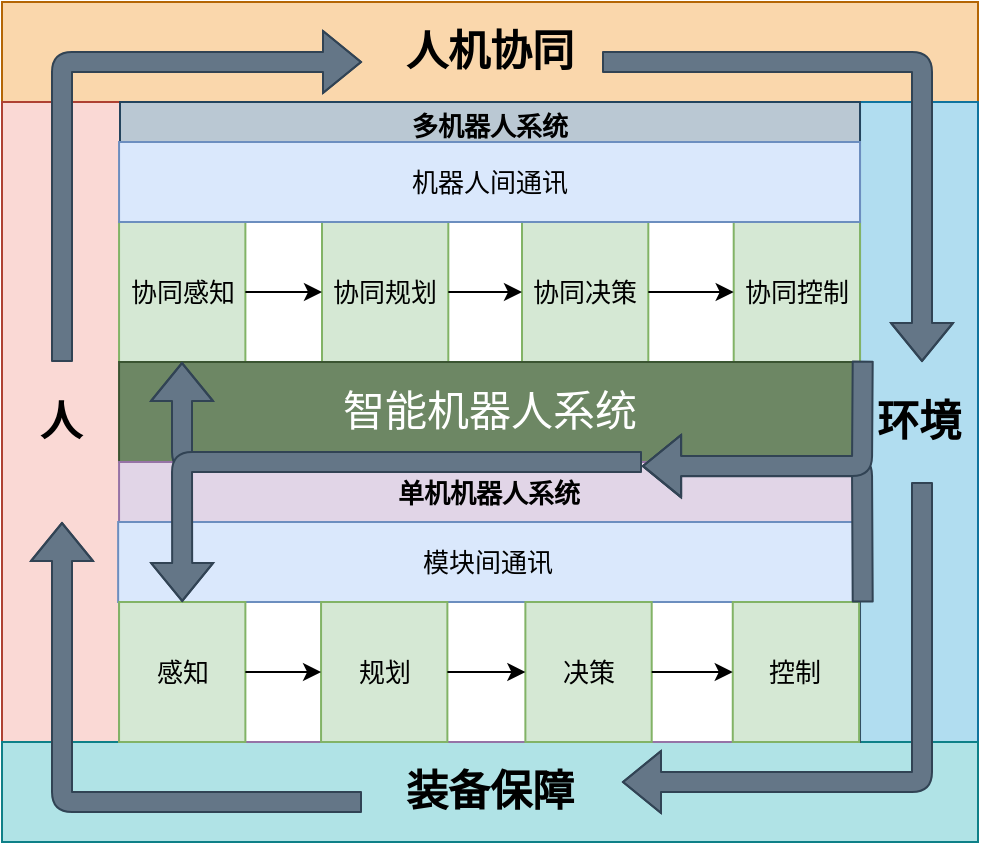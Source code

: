 <mxfile version="14.8.6" type="github">
  <diagram id="m3MYUzCz0QOP30OFy1lc" name="Page-1">
    <mxGraphModel dx="1044" dy="574" grid="1" gridSize="10" guides="1" tooltips="1" connect="1" arrows="1" fold="1" page="1" pageScale="1" pageWidth="1169" pageHeight="827" math="0" shadow="0">
      <root>
        <mxCell id="0" />
        <mxCell id="1" parent="0" />
        <mxCell id="BDHvIKGZSGZF9wM_z3tD-108" value="" style="group" vertex="1" connectable="0" parent="1">
          <mxGeometry x="40" y="40" width="488" height="420" as="geometry" />
        </mxCell>
        <mxCell id="BDHvIKGZSGZF9wM_z3tD-64" value="" style="group;fontFamily=Georgia;" vertex="1" connectable="0" parent="BDHvIKGZSGZF9wM_z3tD-108">
          <mxGeometry width="488" height="420" as="geometry" />
        </mxCell>
        <mxCell id="BDHvIKGZSGZF9wM_z3tD-14" value="人机协同" style="rounded=0;whiteSpace=wrap;html=1;fillColor=#fad7ac;strokeColor=#b46504;fontSize=21;fontStyle=1;fontFamily=Georgia;" vertex="1" parent="BDHvIKGZSGZF9wM_z3tD-64">
          <mxGeometry width="488" height="50" as="geometry" />
        </mxCell>
        <mxCell id="BDHvIKGZSGZF9wM_z3tD-56" value="环境" style="rounded=0;whiteSpace=wrap;html=1;fillColor=#b1ddf0;strokeColor=#10739e;fontSize=21;fontStyle=1;fontFamily=Georgia;" vertex="1" parent="BDHvIKGZSGZF9wM_z3tD-64">
          <mxGeometry x="429" y="50" width="59" height="320" as="geometry" />
        </mxCell>
        <mxCell id="BDHvIKGZSGZF9wM_z3tD-57" value="人" style="rounded=0;whiteSpace=wrap;html=1;fillColor=#fad9d5;strokeColor=#ae4132;fontSize=21;fontStyle=1;fontFamily=Georgia;" vertex="1" parent="BDHvIKGZSGZF9wM_z3tD-64">
          <mxGeometry y="50" width="59" height="320" as="geometry" />
        </mxCell>
        <mxCell id="BDHvIKGZSGZF9wM_z3tD-62" value="装备保障" style="rounded=0;whiteSpace=wrap;html=1;fillColor=#b0e3e6;strokeColor=#0e8088;fontSize=21;fontStyle=1;fontFamily=Georgia;" vertex="1" parent="BDHvIKGZSGZF9wM_z3tD-64">
          <mxGeometry y="370" width="488" height="50" as="geometry" />
        </mxCell>
        <mxCell id="BDHvIKGZSGZF9wM_z3tD-52" value="多机器人系统" style="swimlane;fillColor=#bac8d3;strokeColor=#23445d;fontSize=13;fontFamily=Georgia;" vertex="1" parent="BDHvIKGZSGZF9wM_z3tD-64">
          <mxGeometry x="59" y="50" width="370.01" height="320" as="geometry" />
        </mxCell>
        <mxCell id="BDHvIKGZSGZF9wM_z3tD-25" value="协同感知" style="rounded=0;whiteSpace=wrap;html=1;fillColor=#d5e8d4;strokeColor=#82b366;fontSize=13;fontFamily=Georgia;" vertex="1" parent="BDHvIKGZSGZF9wM_z3tD-52">
          <mxGeometry x="-0.47" y="60" width="63.16" height="70" as="geometry" />
        </mxCell>
        <mxCell id="BDHvIKGZSGZF9wM_z3tD-26" value="协同规划" style="rounded=0;whiteSpace=wrap;html=1;fillColor=#d5e8d4;strokeColor=#82b366;fontSize=13;fontFamily=Georgia;" vertex="1" parent="BDHvIKGZSGZF9wM_z3tD-52">
          <mxGeometry x="101" y="60" width="63.16" height="70" as="geometry" />
        </mxCell>
        <mxCell id="BDHvIKGZSGZF9wM_z3tD-27" style="edgeStyle=orthogonalEdgeStyle;rounded=0;orthogonalLoop=1;jettySize=auto;html=1;exitX=1;exitY=0.5;exitDx=0;exitDy=0;entryX=0;entryY=0.5;entryDx=0;entryDy=0;fontSize=13;fontFamily=Georgia;" edge="1" parent="BDHvIKGZSGZF9wM_z3tD-52" source="BDHvIKGZSGZF9wM_z3tD-25" target="BDHvIKGZSGZF9wM_z3tD-26">
          <mxGeometry x="340" y="100" as="geometry" />
        </mxCell>
        <mxCell id="BDHvIKGZSGZF9wM_z3tD-28" value="协同决策" style="rounded=0;whiteSpace=wrap;html=1;fillColor=#d5e8d4;strokeColor=#82b366;fontSize=13;fontFamily=Georgia;" vertex="1" parent="BDHvIKGZSGZF9wM_z3tD-52">
          <mxGeometry x="201" y="60" width="63.16" height="70" as="geometry" />
        </mxCell>
        <mxCell id="BDHvIKGZSGZF9wM_z3tD-29" style="edgeStyle=orthogonalEdgeStyle;rounded=0;orthogonalLoop=1;jettySize=auto;html=1;exitX=1;exitY=0.5;exitDx=0;exitDy=0;entryX=0;entryY=0.5;entryDx=0;entryDy=0;fontSize=13;fontFamily=Georgia;" edge="1" parent="BDHvIKGZSGZF9wM_z3tD-52" source="BDHvIKGZSGZF9wM_z3tD-26" target="BDHvIKGZSGZF9wM_z3tD-28">
          <mxGeometry x="340" y="100" as="geometry" />
        </mxCell>
        <mxCell id="BDHvIKGZSGZF9wM_z3tD-30" value="协同控制" style="rounded=0;whiteSpace=wrap;html=1;fillColor=#d5e8d4;strokeColor=#82b366;fontSize=13;fontFamily=Georgia;" vertex="1" parent="BDHvIKGZSGZF9wM_z3tD-52">
          <mxGeometry x="306.85" y="60" width="63.16" height="70" as="geometry" />
        </mxCell>
        <mxCell id="BDHvIKGZSGZF9wM_z3tD-31" style="edgeStyle=orthogonalEdgeStyle;rounded=0;orthogonalLoop=1;jettySize=auto;html=1;exitX=1;exitY=0.5;exitDx=0;exitDy=0;entryX=0;entryY=0.5;entryDx=0;entryDy=0;fontSize=13;fontFamily=Georgia;" edge="1" parent="BDHvIKGZSGZF9wM_z3tD-52" source="BDHvIKGZSGZF9wM_z3tD-28" target="BDHvIKGZSGZF9wM_z3tD-30">
          <mxGeometry x="340" y="100" as="geometry" />
        </mxCell>
        <mxCell id="BDHvIKGZSGZF9wM_z3tD-32" value="机器人间通讯" style="rounded=0;whiteSpace=wrap;html=1;fillColor=#dae8fc;strokeColor=#6c8ebf;fontSize=13;fontFamily=Georgia;" vertex="1" parent="BDHvIKGZSGZF9wM_z3tD-52">
          <mxGeometry x="-0.47" y="20" width="370.47" height="40" as="geometry" />
        </mxCell>
        <mxCell id="BDHvIKGZSGZF9wM_z3tD-98" value="智能机器人系统" style="rounded=0;whiteSpace=wrap;html=1;fontSize=21;fillColor=#6d8764;strokeColor=#3A5431;fontColor=#ffffff;fontFamily=Georgia;" vertex="1" parent="BDHvIKGZSGZF9wM_z3tD-52">
          <mxGeometry x="-0.47" y="130" width="370.47" height="50" as="geometry" />
        </mxCell>
        <mxCell id="BDHvIKGZSGZF9wM_z3tD-23" value="单机机器人系统" style="swimlane;fillColor=#e1d5e7;strokeColor=#9673a6;fontSize=13;startSize=30;fontFamily=Georgia;" vertex="1" parent="BDHvIKGZSGZF9wM_z3tD-52">
          <mxGeometry x="-0.47" y="180" width="370.01" height="140" as="geometry" />
        </mxCell>
        <mxCell id="BDHvIKGZSGZF9wM_z3tD-9" value="模块间通讯" style="rounded=0;whiteSpace=wrap;html=1;fillColor=#dae8fc;strokeColor=#6c8ebf;fontSize=13;fontFamily=Georgia;" vertex="1" parent="BDHvIKGZSGZF9wM_z3tD-23">
          <mxGeometry x="-0.46" y="30" width="370.47" height="40" as="geometry" />
        </mxCell>
        <mxCell id="BDHvIKGZSGZF9wM_z3tD-1" value="感知" style="rounded=0;whiteSpace=wrap;html=1;fillColor=#d5e8d4;strokeColor=#82b366;fontSize=13;fontFamily=Georgia;" vertex="1" parent="BDHvIKGZSGZF9wM_z3tD-23">
          <mxGeometry y="70" width="63.16" height="70" as="geometry" />
        </mxCell>
        <mxCell id="BDHvIKGZSGZF9wM_z3tD-2" value="规划" style="rounded=0;whiteSpace=wrap;html=1;fillColor=#d5e8d4;strokeColor=#82b366;fontSize=13;fontFamily=Georgia;" vertex="1" parent="BDHvIKGZSGZF9wM_z3tD-23">
          <mxGeometry x="101" y="70" width="63.16" height="70" as="geometry" />
        </mxCell>
        <mxCell id="BDHvIKGZSGZF9wM_z3tD-5" style="edgeStyle=orthogonalEdgeStyle;rounded=0;orthogonalLoop=1;jettySize=auto;html=1;exitX=1;exitY=0.5;exitDx=0;exitDy=0;entryX=0;entryY=0.5;entryDx=0;entryDy=0;fontSize=13;fontFamily=Georgia;" edge="1" parent="BDHvIKGZSGZF9wM_z3tD-23" source="BDHvIKGZSGZF9wM_z3tD-1" target="BDHvIKGZSGZF9wM_z3tD-2">
          <mxGeometry x="40" y="30" as="geometry" />
        </mxCell>
        <mxCell id="BDHvIKGZSGZF9wM_z3tD-3" value="决策" style="rounded=0;whiteSpace=wrap;html=1;fillColor=#d5e8d4;strokeColor=#82b366;fontSize=13;fontFamily=Georgia;" vertex="1" parent="BDHvIKGZSGZF9wM_z3tD-23">
          <mxGeometry x="203.16" y="70" width="63.16" height="70" as="geometry" />
        </mxCell>
        <mxCell id="BDHvIKGZSGZF9wM_z3tD-6" style="edgeStyle=orthogonalEdgeStyle;rounded=0;orthogonalLoop=1;jettySize=auto;html=1;exitX=1;exitY=0.5;exitDx=0;exitDy=0;entryX=0;entryY=0.5;entryDx=0;entryDy=0;fontSize=13;fontFamily=Georgia;" edge="1" parent="BDHvIKGZSGZF9wM_z3tD-23" source="BDHvIKGZSGZF9wM_z3tD-2" target="BDHvIKGZSGZF9wM_z3tD-3">
          <mxGeometry x="40" y="30" as="geometry" />
        </mxCell>
        <mxCell id="BDHvIKGZSGZF9wM_z3tD-4" value="控制" style="rounded=0;whiteSpace=wrap;html=1;fillColor=#d5e8d4;strokeColor=#82b366;fontSize=13;fontFamily=Georgia;" vertex="1" parent="BDHvIKGZSGZF9wM_z3tD-23">
          <mxGeometry x="306.85" y="70" width="63.16" height="70" as="geometry" />
        </mxCell>
        <mxCell id="BDHvIKGZSGZF9wM_z3tD-7" style="edgeStyle=orthogonalEdgeStyle;rounded=0;orthogonalLoop=1;jettySize=auto;html=1;exitX=1;exitY=0.5;exitDx=0;exitDy=0;entryX=0;entryY=0.5;entryDx=0;entryDy=0;fontSize=13;fontFamily=Georgia;" edge="1" parent="BDHvIKGZSGZF9wM_z3tD-23" source="BDHvIKGZSGZF9wM_z3tD-3" target="BDHvIKGZSGZF9wM_z3tD-4">
          <mxGeometry x="40" y="30" as="geometry" />
        </mxCell>
        <mxCell id="BDHvIKGZSGZF9wM_z3tD-105" value="" style="shape=flexArrow;endArrow=classic;html=1;fontSize=21;fillColor=#647687;strokeColor=#314354;entryX=0.62;entryY=0.009;entryDx=0;entryDy=0;entryPerimeter=0;fontFamily=Georgia;exitX=0.023;exitY=0.782;exitDx=0;exitDy=0;exitPerimeter=0;" edge="1" parent="BDHvIKGZSGZF9wM_z3tD-23" source="BDHvIKGZSGZF9wM_z3tD-56">
          <mxGeometry width="50" height="50" relative="1" as="geometry">
            <mxPoint x="363.53" y="66" as="sourcePoint" />
            <mxPoint x="261.466" y="2.17" as="targetPoint" />
            <Array as="points">
              <mxPoint x="371.47" y="2" />
            </Array>
          </mxGeometry>
        </mxCell>
        <mxCell id="BDHvIKGZSGZF9wM_z3tD-106" value="" style="shape=flexArrow;endArrow=classic;html=1;fontSize=21;fillColor=#647687;strokeColor=#314354;entryX=0.62;entryY=0.009;entryDx=0;entryDy=0;entryPerimeter=0;fontFamily=Georgia;exitX=0.023;exitY=0.404;exitDx=0;exitDy=0;exitPerimeter=0;" edge="1" parent="BDHvIKGZSGZF9wM_z3tD-23" source="BDHvIKGZSGZF9wM_z3tD-56">
          <mxGeometry width="50" height="50" relative="1" as="geometry">
            <mxPoint x="363.47" y="-54" as="sourcePoint" />
            <mxPoint x="261.526" y="2.0" as="targetPoint" />
            <Array as="points">
              <mxPoint x="371.47" y="2" />
            </Array>
          </mxGeometry>
        </mxCell>
        <mxCell id="BDHvIKGZSGZF9wM_z3tD-103" value="" style="shape=flexArrow;endArrow=classic;html=1;fontSize=21;fillColor=#647687;strokeColor=#314354;fontFamily=Georgia;" edge="1" parent="BDHvIKGZSGZF9wM_z3tD-52">
          <mxGeometry width="50" height="50" relative="1" as="geometry">
            <mxPoint x="141" y="180" as="sourcePoint" />
            <mxPoint x="31" y="130" as="targetPoint" />
            <Array as="points">
              <mxPoint x="31" y="180" />
            </Array>
          </mxGeometry>
        </mxCell>
        <mxCell id="BDHvIKGZSGZF9wM_z3tD-104" value="" style="shape=flexArrow;endArrow=classic;html=1;fontSize=21;fillColor=#647687;strokeColor=#314354;entryX=0.5;entryY=0;entryDx=0;entryDy=0;fontFamily=Georgia;" edge="1" parent="BDHvIKGZSGZF9wM_z3tD-64" target="BDHvIKGZSGZF9wM_z3tD-1">
          <mxGeometry width="50" height="50" relative="1" as="geometry">
            <mxPoint x="320" y="230" as="sourcePoint" />
            <mxPoint x="90" y="250" as="targetPoint" />
            <Array as="points">
              <mxPoint x="90" y="230" />
            </Array>
          </mxGeometry>
        </mxCell>
        <mxCell id="BDHvIKGZSGZF9wM_z3tD-65" value="" style="shape=flexArrow;endArrow=classic;html=1;fontSize=21;fillColor=#647687;strokeColor=#314354;fontFamily=Georgia;" edge="1" parent="BDHvIKGZSGZF9wM_z3tD-108">
          <mxGeometry width="50" height="50" as="geometry">
            <mxPoint x="30" y="180" as="sourcePoint" />
            <mxPoint x="180" y="30" as="targetPoint" />
            <Array as="points">
              <mxPoint x="30" y="30" />
            </Array>
          </mxGeometry>
        </mxCell>
        <mxCell id="BDHvIKGZSGZF9wM_z3tD-66" value="" style="shape=flexArrow;endArrow=classic;html=1;fontSize=21;fillColor=#647687;strokeColor=#314354;fontFamily=Georgia;" edge="1" parent="BDHvIKGZSGZF9wM_z3tD-108">
          <mxGeometry width="50" height="50" as="geometry">
            <mxPoint x="300" y="30" as="sourcePoint" />
            <mxPoint x="460" y="180" as="targetPoint" />
            <Array as="points">
              <mxPoint x="460" y="30" />
            </Array>
          </mxGeometry>
        </mxCell>
        <mxCell id="BDHvIKGZSGZF9wM_z3tD-67" value="" style="shape=flexArrow;endArrow=classic;html=1;fontSize=21;fillColor=#647687;strokeColor=#314354;fontFamily=Georgia;" edge="1" parent="BDHvIKGZSGZF9wM_z3tD-108">
          <mxGeometry width="50" height="50" as="geometry">
            <mxPoint x="460" y="240" as="sourcePoint" />
            <mxPoint x="310" y="390" as="targetPoint" />
            <Array as="points">
              <mxPoint x="460" y="390" />
            </Array>
          </mxGeometry>
        </mxCell>
        <mxCell id="BDHvIKGZSGZF9wM_z3tD-68" value="" style="shape=flexArrow;endArrow=classic;html=1;fontSize=21;fillColor=#647687;strokeColor=#314354;fontFamily=Georgia;" edge="1" parent="BDHvIKGZSGZF9wM_z3tD-108">
          <mxGeometry width="50" height="50" as="geometry">
            <mxPoint x="180" y="400" as="sourcePoint" />
            <mxPoint x="30" y="260" as="targetPoint" />
            <Array as="points">
              <mxPoint x="30" y="400" />
            </Array>
          </mxGeometry>
        </mxCell>
      </root>
    </mxGraphModel>
  </diagram>
</mxfile>
